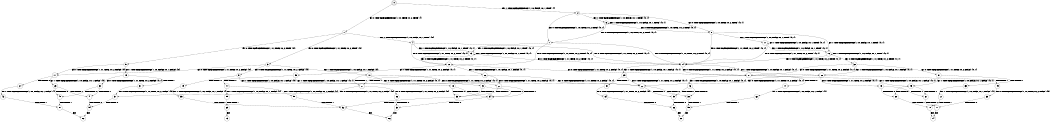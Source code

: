digraph BCG {
size = "7, 10.5";
center = TRUE;
node [shape = circle];
0 [peripheries = 2];
0 -> 1 [label = "EX !0 !ATOMIC_EXCH_BRANCH (1, +0, TRUE, +0, 2, TRUE) !{}"];
0 -> 2 [label = "EX !1 !ATOMIC_EXCH_BRANCH (1, +0, FALSE, +0, 1, TRUE) !{}"];
1 -> 3 [label = "EX !0 !ATOMIC_EXCH_BRANCH (1, +1, TRUE, +0, 2, TRUE) !{0}"];
1 -> 4 [label = "EX !1 !ATOMIC_EXCH_BRANCH (1, +0, FALSE, +0, 1, TRUE) !{0}"];
1 -> 5 [label = "EX !0 !ATOMIC_EXCH_BRANCH (1, +1, TRUE, +0, 2, TRUE) !{0}"];
2 -> 6 [label = "EX !1 !ATOMIC_EXCH_BRANCH (1, +0, FALSE, +0, 1, TRUE) !{0, 1}"];
2 -> 7 [label = "EX !0 !ATOMIC_EXCH_BRANCH (1, +0, TRUE, +0, 2, TRUE) !{0, 1}"];
2 -> 8 [label = "EX !0 !ATOMIC_EXCH_BRANCH (1, +0, TRUE, +0, 2, TRUE) !{0, 1}"];
3 -> 9 [label = "EX !0 !ATOMIC_EXCH_BRANCH (1, +1, TRUE, +0, 2, FALSE) !{0}"];
3 -> 10 [label = "EX !1 !ATOMIC_EXCH_BRANCH (1, +0, FALSE, +0, 1, FALSE) !{0}"];
3 -> 11 [label = "EX !0 !ATOMIC_EXCH_BRANCH (1, +1, TRUE, +0, 2, FALSE) !{0}"];
4 -> 12 [label = "EX !0 !ATOMIC_EXCH_BRANCH (1, +1, TRUE, +0, 2, TRUE) !{0, 1}"];
4 -> 13 [label = "EX !1 !ATOMIC_EXCH_BRANCH (1, +0, FALSE, +0, 1, TRUE) !{0, 1}"];
4 -> 14 [label = "EX !0 !ATOMIC_EXCH_BRANCH (1, +1, TRUE, +0, 2, TRUE) !{0, 1}"];
5 -> 15 [label = "EX !1 !ATOMIC_EXCH_BRANCH (1, +0, FALSE, +0, 1, FALSE) !{0}"];
5 -> 11 [label = "EX !0 !ATOMIC_EXCH_BRANCH (1, +1, TRUE, +0, 2, FALSE) !{0}"];
6 -> 6 [label = "EX !1 !ATOMIC_EXCH_BRANCH (1, +0, FALSE, +0, 1, TRUE) !{0, 1}"];
6 -> 7 [label = "EX !0 !ATOMIC_EXCH_BRANCH (1, +0, TRUE, +0, 2, TRUE) !{0, 1}"];
6 -> 8 [label = "EX !0 !ATOMIC_EXCH_BRANCH (1, +0, TRUE, +0, 2, TRUE) !{0, 1}"];
7 -> 12 [label = "EX !0 !ATOMIC_EXCH_BRANCH (1, +1, TRUE, +0, 2, TRUE) !{0, 1}"];
7 -> 13 [label = "EX !1 !ATOMIC_EXCH_BRANCH (1, +0, FALSE, +0, 1, TRUE) !{0, 1}"];
7 -> 14 [label = "EX !0 !ATOMIC_EXCH_BRANCH (1, +1, TRUE, +0, 2, TRUE) !{0, 1}"];
8 -> 16 [label = "EX !1 !ATOMIC_EXCH_BRANCH (1, +0, FALSE, +0, 1, TRUE) !{0, 1}"];
8 -> 14 [label = "EX !0 !ATOMIC_EXCH_BRANCH (1, +1, TRUE, +0, 2, TRUE) !{0, 1}"];
8 -> 17 [label = "EX !1 !ATOMIC_EXCH_BRANCH (1, +0, FALSE, +0, 1, TRUE) !{0, 1}"];
9 -> 18 [label = "EX !1 !ATOMIC_EXCH_BRANCH (1, +0, FALSE, +0, 1, FALSE) !{0}"];
9 -> 19 [label = "TERMINATE !0"];
10 -> 20 [label = "EX !0 !ATOMIC_EXCH_BRANCH (1, +1, TRUE, +0, 2, FALSE) !{0, 1}"];
10 -> 21 [label = "TERMINATE !1"];
10 -> 22 [label = "EX !0 !ATOMIC_EXCH_BRANCH (1, +1, TRUE, +0, 2, FALSE) !{0, 1}"];
11 -> 23 [label = "EX !1 !ATOMIC_EXCH_BRANCH (1, +0, FALSE, +0, 1, FALSE) !{0}"];
11 -> 24 [label = "TERMINATE !0"];
12 -> 25 [label = "EX !0 !ATOMIC_EXCH_BRANCH (1, +1, TRUE, +0, 2, FALSE) !{0, 1}"];
12 -> 26 [label = "EX !1 !ATOMIC_EXCH_BRANCH (1, +0, FALSE, +0, 1, FALSE) !{0, 1}"];
12 -> 27 [label = "EX !0 !ATOMIC_EXCH_BRANCH (1, +1, TRUE, +0, 2, FALSE) !{0, 1}"];
13 -> 12 [label = "EX !0 !ATOMIC_EXCH_BRANCH (1, +1, TRUE, +0, 2, TRUE) !{0, 1}"];
13 -> 13 [label = "EX !1 !ATOMIC_EXCH_BRANCH (1, +0, FALSE, +0, 1, TRUE) !{0, 1}"];
13 -> 14 [label = "EX !0 !ATOMIC_EXCH_BRANCH (1, +1, TRUE, +0, 2, TRUE) !{0, 1}"];
14 -> 28 [label = "EX !1 !ATOMIC_EXCH_BRANCH (1, +0, FALSE, +0, 1, FALSE) !{0, 1}"];
14 -> 27 [label = "EX !0 !ATOMIC_EXCH_BRANCH (1, +1, TRUE, +0, 2, FALSE) !{0, 1}"];
14 -> 29 [label = "EX !1 !ATOMIC_EXCH_BRANCH (1, +0, FALSE, +0, 1, FALSE) !{0, 1}"];
15 -> 30 [label = "EX !0 !ATOMIC_EXCH_BRANCH (1, +1, TRUE, +0, 2, FALSE) !{0, 1}"];
15 -> 31 [label = "TERMINATE !1"];
16 -> 32 [label = "EX !0 !ATOMIC_EXCH_BRANCH (1, +1, TRUE, +0, 2, TRUE) !{0, 1}"];
16 -> 16 [label = "EX !1 !ATOMIC_EXCH_BRANCH (1, +0, FALSE, +0, 1, TRUE) !{0, 1}"];
16 -> 14 [label = "EX !0 !ATOMIC_EXCH_BRANCH (1, +1, TRUE, +0, 2, TRUE) !{0, 1}"];
17 -> 16 [label = "EX !1 !ATOMIC_EXCH_BRANCH (1, +0, FALSE, +0, 1, TRUE) !{0, 1}"];
17 -> 14 [label = "EX !0 !ATOMIC_EXCH_BRANCH (1, +1, TRUE, +0, 2, TRUE) !{0, 1}"];
17 -> 17 [label = "EX !1 !ATOMIC_EXCH_BRANCH (1, +0, FALSE, +0, 1, TRUE) !{0, 1}"];
18 -> 33 [label = "TERMINATE !0"];
18 -> 34 [label = "TERMINATE !1"];
19 -> 35 [label = "EX !1 !ATOMIC_EXCH_BRANCH (1, +0, FALSE, +0, 1, FALSE) !{}"];
20 -> 33 [label = "TERMINATE !0"];
20 -> 34 [label = "TERMINATE !1"];
21 -> 36 [label = "EX !0 !ATOMIC_EXCH_BRANCH (1, +1, TRUE, +0, 2, FALSE) !{0}"];
21 -> 37 [label = "EX !0 !ATOMIC_EXCH_BRANCH (1, +1, TRUE, +0, 2, FALSE) !{0}"];
22 -> 38 [label = "TERMINATE !0"];
22 -> 39 [label = "TERMINATE !1"];
23 -> 40 [label = "TERMINATE !0"];
23 -> 41 [label = "TERMINATE !1"];
24 -> 42 [label = "EX !1 !ATOMIC_EXCH_BRANCH (1, +0, FALSE, +0, 1, FALSE) !{}"];
25 -> 43 [label = "EX !1 !ATOMIC_EXCH_BRANCH (1, +0, FALSE, +0, 1, FALSE) !{0, 1}"];
25 -> 44 [label = "TERMINATE !0"];
26 -> 20 [label = "EX !0 !ATOMIC_EXCH_BRANCH (1, +1, TRUE, +0, 2, FALSE) !{0, 1}"];
26 -> 21 [label = "TERMINATE !1"];
26 -> 22 [label = "EX !0 !ATOMIC_EXCH_BRANCH (1, +1, TRUE, +0, 2, FALSE) !{0, 1}"];
27 -> 45 [label = "EX !1 !ATOMIC_EXCH_BRANCH (1, +0, FALSE, +0, 1, FALSE) !{0, 1}"];
27 -> 46 [label = "EX !1 !ATOMIC_EXCH_BRANCH (1, +0, FALSE, +0, 1, FALSE) !{0, 1}"];
27 -> 47 [label = "TERMINATE !0"];
28 -> 48 [label = "EX !0 !ATOMIC_EXCH_BRANCH (1, +1, TRUE, +0, 2, FALSE) !{0, 1}"];
28 -> 49 [label = "TERMINATE !1"];
28 -> 22 [label = "EX !0 !ATOMIC_EXCH_BRANCH (1, +1, TRUE, +0, 2, FALSE) !{0, 1}"];
29 -> 22 [label = "EX !0 !ATOMIC_EXCH_BRANCH (1, +1, TRUE, +0, 2, FALSE) !{0, 1}"];
29 -> 50 [label = "TERMINATE !1"];
30 -> 40 [label = "TERMINATE !0"];
30 -> 41 [label = "TERMINATE !1"];
31 -> 37 [label = "EX !0 !ATOMIC_EXCH_BRANCH (1, +1, TRUE, +0, 2, FALSE) !{0}"];
32 -> 51 [label = "EX !0 !ATOMIC_EXCH_BRANCH (1, +1, TRUE, +0, 2, FALSE) !{0, 1}"];
32 -> 28 [label = "EX !1 !ATOMIC_EXCH_BRANCH (1, +0, FALSE, +0, 1, FALSE) !{0, 1}"];
32 -> 27 [label = "EX !0 !ATOMIC_EXCH_BRANCH (1, +1, TRUE, +0, 2, FALSE) !{0, 1}"];
33 -> 52 [label = "TERMINATE !1"];
34 -> 53 [label = "TERMINATE !0"];
35 -> 52 [label = "TERMINATE !1"];
36 -> 53 [label = "TERMINATE !0"];
37 -> 54 [label = "TERMINATE !0"];
38 -> 55 [label = "TERMINATE !1"];
39 -> 56 [label = "TERMINATE !0"];
40 -> 57 [label = "TERMINATE !1"];
41 -> 54 [label = "TERMINATE !0"];
42 -> 57 [label = "TERMINATE !1"];
43 -> 33 [label = "TERMINATE !0"];
43 -> 34 [label = "TERMINATE !1"];
44 -> 58 [label = "EX !1 !ATOMIC_EXCH_BRANCH (1, +0, FALSE, +0, 1, FALSE) !{1}"];
44 -> 59 [label = "EX !1 !ATOMIC_EXCH_BRANCH (1, +0, FALSE, +0, 1, FALSE) !{1}"];
45 -> 60 [label = "TERMINATE !0"];
45 -> 61 [label = "TERMINATE !1"];
46 -> 38 [label = "TERMINATE !0"];
46 -> 39 [label = "TERMINATE !1"];
47 -> 62 [label = "EX !1 !ATOMIC_EXCH_BRANCH (1, +0, FALSE, +0, 1, FALSE) !{1}"];
48 -> 60 [label = "TERMINATE !0"];
48 -> 61 [label = "TERMINATE !1"];
49 -> 63 [label = "EX !0 !ATOMIC_EXCH_BRANCH (1, +1, TRUE, +0, 2, FALSE) !{0}"];
50 -> 64 [label = "EX !0 !ATOMIC_EXCH_BRANCH (1, +1, TRUE, +0, 2, FALSE) !{0}"];
51 -> 45 [label = "EX !1 !ATOMIC_EXCH_BRANCH (1, +0, FALSE, +0, 1, FALSE) !{0, 1}"];
51 -> 65 [label = "TERMINATE !0"];
52 -> 66 [label = "exit"];
53 -> 66 [label = "exit"];
54 -> 67 [label = "exit"];
55 -> 68 [label = "exit"];
56 -> 68 [label = "exit"];
57 -> 67 [label = "exit"];
58 -> 52 [label = "TERMINATE !1"];
59 -> 69 [label = "TERMINATE !1"];
60 -> 70 [label = "TERMINATE !1"];
61 -> 71 [label = "TERMINATE !0"];
62 -> 55 [label = "TERMINATE !1"];
63 -> 71 [label = "TERMINATE !0"];
64 -> 56 [label = "TERMINATE !0"];
65 -> 72 [label = "EX !1 !ATOMIC_EXCH_BRANCH (1, +0, FALSE, +0, 1, FALSE) !{1}"];
69 -> 73 [label = "exit"];
70 -> 74 [label = "exit"];
71 -> 74 [label = "exit"];
72 -> 70 [label = "TERMINATE !1"];
}
